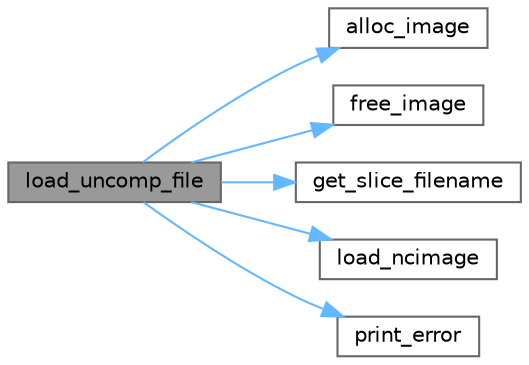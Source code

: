 digraph "load_uncomp_file"
{
 // LATEX_PDF_SIZE
  bgcolor="transparent";
  edge [fontname=Helvetica,fontsize=10,labelfontname=Helvetica,labelfontsize=10];
  node [fontname=Helvetica,fontsize=10,shape=box,height=0.2,width=0.4];
  rankdir="LR";
  Node1 [id="Node000001",label="load_uncomp_file",height=0.2,width=0.4,color="gray40", fillcolor="grey60", style="filled", fontcolor="black",tooltip="Load a non-astc image file from memory."];
  Node1 -> Node2 [id="edge6_Node000001_Node000002",color="steelblue1",style="solid",tooltip=" "];
  Node2 [id="Node000002",label="alloc_image",height=0.2,width=0.4,color="grey40", fillcolor="white", style="filled",URL="$astcenccli__image_8cpp.html#a860f8be85c860429c0df12b581015b68",tooltip="Functions for creating in-memory ASTC image structures."];
  Node1 -> Node3 [id="edge7_Node000001_Node000003",color="steelblue1",style="solid",tooltip=" "];
  Node3 [id="Node000003",label="free_image",height=0.2,width=0.4,color="grey40", fillcolor="white", style="filled",URL="$astcenccli__image_8cpp.html#aeb0cd9b24656f2c4dac144e89217057c",tooltip="Free an image."];
  Node1 -> Node4 [id="edge8_Node000001_Node000004",color="steelblue1",style="solid",tooltip=" "];
  Node4 [id="Node000004",label="get_slice_filename",height=0.2,width=0.4,color="grey40", fillcolor="white", style="filled",URL="$astcenccli__toplevel_8cpp.html#ac11a8d0439e2ad21cd1770a195c89ab8",tooltip="Utility to generate a slice file name from a pattern."];
  Node1 -> Node5 [id="edge9_Node000001_Node000005",color="steelblue1",style="solid",tooltip=" "];
  Node5 [id="Node000005",label="load_ncimage",height=0.2,width=0.4,color="grey40", fillcolor="white", style="filled",URL="$astcenccli__image__load__store_8cpp.html#aff0de9c0d50e5630b61f0d6e597fcd65",tooltip="Load uncompressed image."];
  Node1 -> Node6 [id="edge10_Node000001_Node000006",color="steelblue1",style="solid",tooltip=" "];
  Node6 [id="Node000006",label="print_error",height=0.2,width=0.4,color="grey40", fillcolor="white", style="filled",URL="$astcenccli__internal_8h.html#a699ebbd5f0143120e8ccaa26ae386b56",tooltip="Print a string to stderr."];
}
